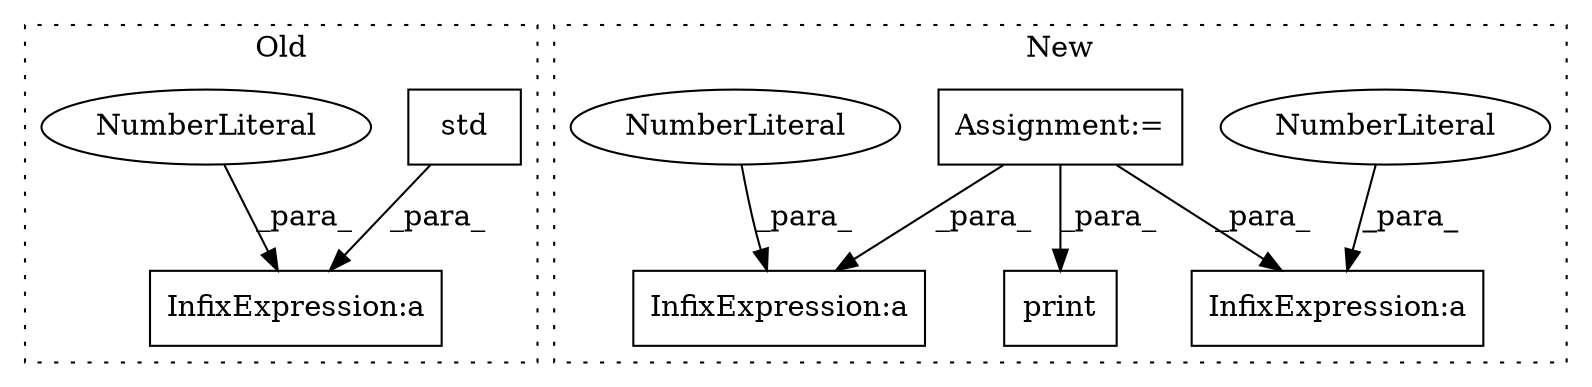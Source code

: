 digraph G {
subgraph cluster0 {
1 [label="std" a="32" s="1278" l="5" shape="box"];
4 [label="InfixExpression:a" a="27" s="1269" l="3" shape="box"];
7 [label="NumberLiteral" a="34" s="1266" l="3" shape="ellipse"];
label = "Old";
style="dotted";
}
subgraph cluster1 {
2 [label="print" a="32" s="867,941" l="6,1" shape="box"];
3 [label="Assignment:=" a="7" s="609" l="1" shape="box"];
5 [label="InfixExpression:a" a="27" s="1480" l="3" shape="box"];
6 [label="InfixExpression:a" a="27" s="2007" l="3" shape="box"];
8 [label="NumberLiteral" a="34" s="2003" l="4" shape="ellipse"];
9 [label="NumberLiteral" a="34" s="1476" l="4" shape="ellipse"];
label = "New";
style="dotted";
}
1 -> 4 [label="_para_"];
3 -> 6 [label="_para_"];
3 -> 2 [label="_para_"];
3 -> 5 [label="_para_"];
7 -> 4 [label="_para_"];
8 -> 6 [label="_para_"];
9 -> 5 [label="_para_"];
}